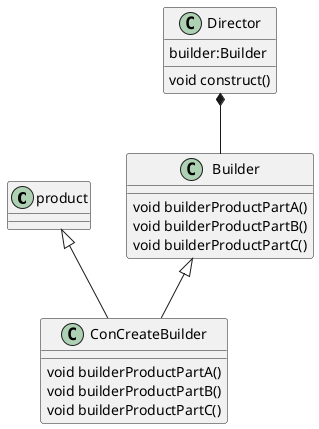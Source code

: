 @startuml

class product
abstract class Builder
class ConCreateBuilder
class Director

Builder <|-- ConCreateBuilder
product<|--ConCreateBuilder
Director *-- Builder
class Builder{
    void builderProductPartA()
    void builderProductPartB()
    void builderProductPartC()
}

class ConCreateBuilder{
    void builderProductPartA()
    void builderProductPartB()
    void builderProductPartC()
}

class Director{
   builder:Builder
   void construct()
}




@enduml